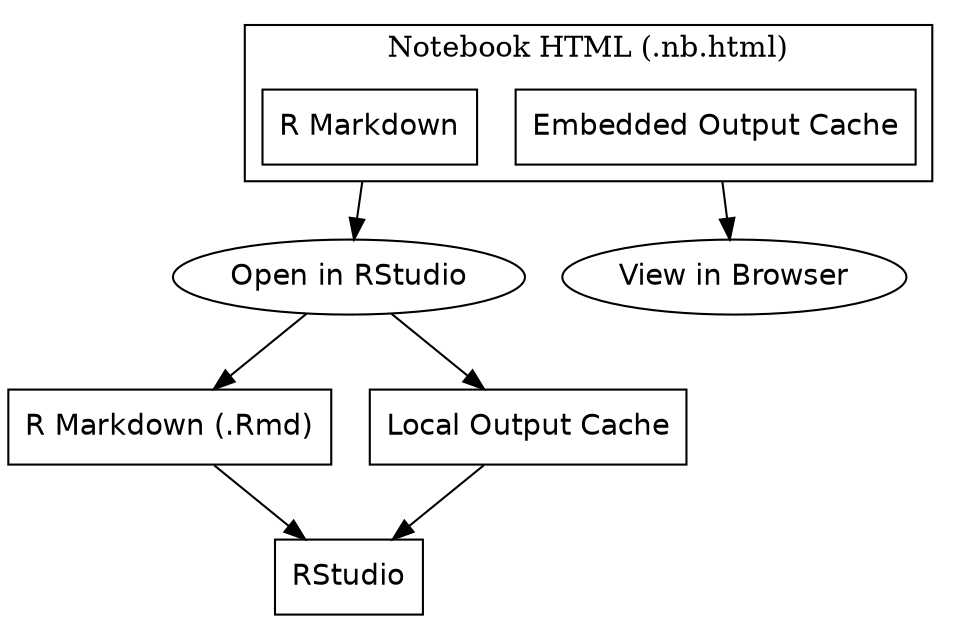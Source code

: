 
digraph notebookio {
  compound = true;
  node [shape="box", fontname="Helvetica", fillcolor=lightgrey];
  doc [label="R Markdown (.Rmd)"];
  cache [label="Local Output Cache"];
  edoc [label="R Markdown"];
  ecache [label="Embedded Output Cache"];
  rs [label="RStudio"];
  open [label="Open in RStudio", shape="ellipse"]
  view [label="View in Browser", shape="ellipse"]
  subgraph cluster0 {
    edoc;
    ecache;
    label="Notebook HTML (.nb.html)";
  }
  edoc -> open [ltail=cluster0];
  ecache -> view [ltail=cluster0];
  doc -> rs;
  cache -> rs;
  open -> doc;
  open -> cache;
}